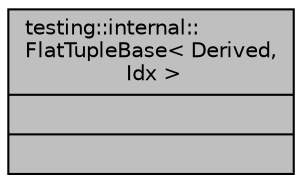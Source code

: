 digraph "testing::internal::FlatTupleBase&lt; Derived, Idx &gt;"
{
 // INTERACTIVE_SVG=YES
 // LATEX_PDF_SIZE
  edge [fontname="Helvetica",fontsize="10",labelfontname="Helvetica",labelfontsize="10"];
  node [fontname="Helvetica",fontsize="10",shape=record];
  Node1 [label="{testing::internal::\lFlatTupleBase\< Derived,\l Idx \>\n||}",height=0.2,width=0.4,color="black", fillcolor="grey75", style="filled", fontcolor="black",tooltip=" "];
}
